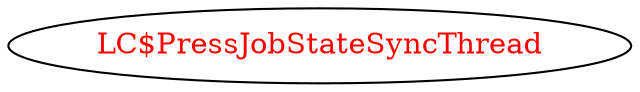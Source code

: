 digraph dependencyGraph {
 concentrate=true;
 ranksep="2.0";
 rankdir="LR"; 
 splines="ortho";
"LC$PressJobStateSyncThread" [fontcolor="red"];
}
